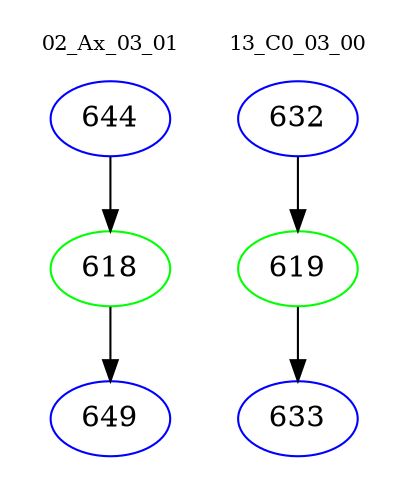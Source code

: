 digraph{
subgraph cluster_0 {
color = white
label = "02_Ax_03_01";
fontsize=10;
T0_644 [label="644", color="blue"]
T0_644 -> T0_618 [color="black"]
T0_618 [label="618", color="green"]
T0_618 -> T0_649 [color="black"]
T0_649 [label="649", color="blue"]
}
subgraph cluster_1 {
color = white
label = "13_C0_03_00";
fontsize=10;
T1_632 [label="632", color="blue"]
T1_632 -> T1_619 [color="black"]
T1_619 [label="619", color="green"]
T1_619 -> T1_633 [color="black"]
T1_633 [label="633", color="blue"]
}
}
